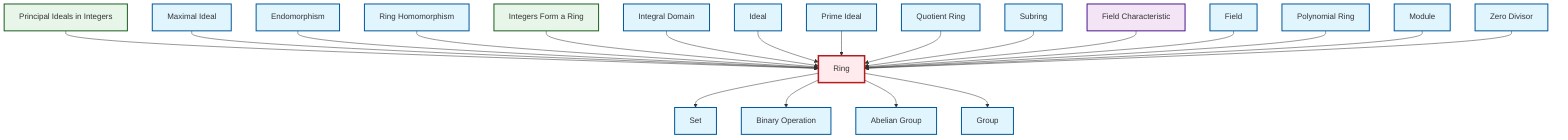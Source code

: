 graph TD
    classDef definition fill:#e1f5fe,stroke:#01579b,stroke-width:2px
    classDef theorem fill:#f3e5f5,stroke:#4a148c,stroke-width:2px
    classDef axiom fill:#fff3e0,stroke:#e65100,stroke-width:2px
    classDef example fill:#e8f5e9,stroke:#1b5e20,stroke-width:2px
    classDef current fill:#ffebee,stroke:#b71c1c,stroke-width:3px
    def-group["Group"]:::definition
    def-ring-homomorphism["Ring Homomorphism"]:::definition
    def-ring["Ring"]:::definition
    ex-principal-ideal["Principal Ideals in Integers"]:::example
    def-quotient-ring["Quotient Ring"]:::definition
    def-binary-operation["Binary Operation"]:::definition
    ex-integers-ring["Integers Form a Ring"]:::example
    def-set["Set"]:::definition
    def-module["Module"]:::definition
    def-abelian-group["Abelian Group"]:::definition
    def-polynomial-ring["Polynomial Ring"]:::definition
    def-integral-domain["Integral Domain"]:::definition
    def-maximal-ideal["Maximal Ideal"]:::definition
    def-zero-divisor["Zero Divisor"]:::definition
    def-field["Field"]:::definition
    def-subring["Subring"]:::definition
    def-prime-ideal["Prime Ideal"]:::definition
    def-endomorphism["Endomorphism"]:::definition
    thm-field-characteristic["Field Characteristic"]:::theorem
    def-ideal["Ideal"]:::definition
    def-ring --> def-set
    ex-principal-ideal --> def-ring
    def-maximal-ideal --> def-ring
    def-endomorphism --> def-ring
    def-ring --> def-binary-operation
    def-ring --> def-abelian-group
    def-ring-homomorphism --> def-ring
    ex-integers-ring --> def-ring
    def-integral-domain --> def-ring
    def-ring --> def-group
    def-ideal --> def-ring
    def-prime-ideal --> def-ring
    def-quotient-ring --> def-ring
    def-subring --> def-ring
    thm-field-characteristic --> def-ring
    def-field --> def-ring
    def-polynomial-ring --> def-ring
    def-module --> def-ring
    def-zero-divisor --> def-ring
    class def-ring current